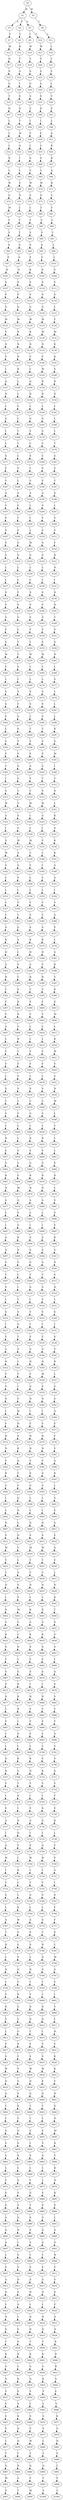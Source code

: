 strict digraph  {
	S0 -> S1 [ label = M ];
	S0 -> S2 [ label = W ];
	S1 -> S3 [ label = A ];
	S1 -> S4 [ label = P ];
	S1 -> S5 [ label = G ];
	S2 -> S6 [ label = T ];
	S3 -> S7 [ label = V ];
	S4 -> S8 [ label = L ];
	S5 -> S9 [ label = I ];
	S5 -> S10 [ label = V ];
	S6 -> S11 [ label = L ];
	S7 -> S12 [ label = W ];
	S8 -> S13 [ label = K ];
	S9 -> S14 [ label = W ];
	S10 -> S15 [ label = W ];
	S11 -> S16 [ label = L ];
	S12 -> S17 [ label = N ];
	S13 -> S18 [ label = T ];
	S14 -> S19 [ label = T ];
	S15 -> S20 [ label = T ];
	S16 -> S21 [ label = T ];
	S17 -> S22 [ label = S ];
	S18 -> S23 [ label = A ];
	S19 -> S24 [ label = S ];
	S20 -> S25 [ label = S ];
	S21 -> S26 [ label = V ];
	S22 -> S27 [ label = G ];
	S23 -> S28 [ label = I ];
	S24 -> S29 [ label = G ];
	S25 -> S30 [ label = V ];
	S26 -> S31 [ label = L ];
	S27 -> S32 [ label = T ];
	S28 -> S33 [ label = S ];
	S29 -> S34 [ label = A ];
	S30 -> S35 [ label = S ];
	S31 -> S36 [ label = F ];
	S32 -> S37 [ label = H ];
	S33 -> S38 [ label = Q ];
	S34 -> S39 [ label = T ];
	S35 -> S40 [ label = D ];
	S36 -> S41 [ label = F ];
	S37 -> S42 [ label = L ];
	S38 -> S43 [ label = T ];
	S39 -> S44 [ label = I ];
	S40 -> S45 [ label = I ];
	S41 -> S46 [ label = L ];
	S42 -> S47 [ label = L ];
	S43 -> S48 [ label = W ];
	S44 -> S49 [ label = F ];
	S45 -> S50 [ label = F ];
	S46 -> S51 [ label = S ];
	S47 -> S52 [ label = L ];
	S48 -> S53 [ label = A ];
	S49 -> S54 [ label = L ];
	S50 -> S55 [ label = L ];
	S51 -> S56 [ label = K ];
	S52 -> S57 [ label = R ];
	S53 -> S58 [ label = I ];
	S54 -> S59 [ label = S ];
	S55 -> S60 [ label = S ];
	S56 -> S61 [ label = R ];
	S57 -> S62 [ label = L ];
	S58 -> S63 [ label = I ];
	S59 -> S64 [ label = V ];
	S60 -> S65 [ label = L ];
	S61 -> S66 [ label = A ];
	S62 -> S67 [ label = W ];
	S63 -> S68 [ label = V ];
	S64 -> S69 [ label = W ];
	S65 -> S70 [ label = W ];
	S66 -> S71 [ label = R ];
	S67 -> S72 [ label = G ];
	S68 -> S73 [ label = D ];
	S69 -> S74 [ label = E ];
	S70 -> S75 [ label = E ];
	S71 -> S76 [ label = C ];
	S72 -> S77 [ label = M ];
	S73 -> S78 [ label = L ];
	S74 -> S79 [ label = L ];
	S75 -> S80 [ label = T ];
	S76 -> S81 [ label = Y ];
	S77 -> S82 [ label = Y ];
	S78 -> S83 [ label = Y ];
	S79 -> S84 [ label = Y ];
	S80 -> S85 [ label = Y ];
	S81 -> S86 [ label = G ];
	S82 -> S87 [ label = V ];
	S83 -> S88 [ label = T ];
	S84 -> S89 [ label = V ];
	S85 -> S90 [ label = V ];
	S86 -> S91 [ label = T ];
	S87 -> S92 [ label = S ];
	S88 -> S93 [ label = S ];
	S89 -> S94 [ label = S ];
	S90 -> S95 [ label = S ];
	S91 -> S96 [ label = L ];
	S92 -> S97 [ label = P ];
	S93 -> S98 [ label = S ];
	S94 -> S99 [ label = P ];
	S95 -> S100 [ label = P ];
	S96 -> S101 [ label = L ];
	S97 -> S102 [ label = R ];
	S98 -> S103 [ label = N ];
	S99 -> S104 [ label = K ];
	S100 -> S105 [ label = R ];
	S101 -> S106 [ label = V ];
	S102 -> S107 [ label = S ];
	S103 -> S108 [ label = R ];
	S104 -> S109 [ label = S ];
	S105 -> S110 [ label = S ];
	S106 -> S111 [ label = V ];
	S107 -> S112 [ label = P ];
	S108 -> S113 [ label = P ];
	S109 -> S114 [ label = P ];
	S110 -> S115 [ label = S ];
	S111 -> S116 [ label = S ];
	S112 -> S117 [ label = G ];
	S113 -> S118 [ label = D ];
	S114 -> S119 [ label = G ];
	S115 -> S120 [ label = G ];
	S116 -> S121 [ label = L ];
	S117 -> S122 [ label = W ];
	S118 -> S123 [ label = W ];
	S119 -> S124 [ label = W ];
	S120 -> S125 [ label = W ];
	S121 -> S126 [ label = F ];
	S122 -> S127 [ label = V ];
	S123 -> S128 [ label = R ];
	S124 -> S129 [ label = K ];
	S125 -> S130 [ label = M ];
	S126 -> S131 [ label = M ];
	S127 -> S132 [ label = D ];
	S128 -> S133 [ label = N ];
	S129 -> S134 [ label = D ];
	S130 -> S135 [ label = D ];
	S131 -> S136 [ label = K ];
	S132 -> S137 [ label = V ];
	S133 -> S138 [ label = N ];
	S134 -> S139 [ label = F ];
	S135 -> S140 [ label = F ];
	S136 -> S141 [ label = K ];
	S137 -> S142 [ label = L ];
	S138 -> S143 [ label = R ];
	S139 -> S144 [ label = L ];
	S140 -> S145 [ label = M ];
	S141 -> S146 [ label = S ];
	S142 -> S147 [ label = Q ];
	S143 -> S148 [ label = L ];
	S144 -> S149 [ label = Q ];
	S145 -> S150 [ label = R ];
	S146 -> S151 [ label = R ];
	S147 -> S152 [ label = H ];
	S148 -> S153 [ label = L ];
	S149 -> S154 [ label = H ];
	S150 -> S155 [ label = H ];
	S151 -> S156 [ label = N ];
	S152 -> S157 [ label = L ];
	S153 -> S158 [ label = F ];
	S154 -> S159 [ label = L ];
	S155 -> S160 [ label = L ];
	S156 -> S161 [ label = L ];
	S157 -> S162 [ label = G ];
	S158 -> S163 [ label = I ];
	S159 -> S164 [ label = G ];
	S160 -> S165 [ label = G ];
	S161 -> S166 [ label = L ];
	S162 -> S167 [ label = I ];
	S163 -> S168 [ label = T ];
	S164 -> S169 [ label = V ];
	S165 -> S170 [ label = A ];
	S166 -> S171 [ label = L ];
	S167 -> S172 [ label = C ];
	S168 -> S173 [ label = C ];
	S169 -> S174 [ label = C ];
	S170 -> S175 [ label = C ];
	S171 -> S176 [ label = T ];
	S172 -> S177 [ label = S ];
	S173 -> S178 [ label = L ];
	S174 -> S179 [ label = S ];
	S175 -> S180 [ label = C ];
	S176 -> S181 [ label = A ];
	S177 -> S182 [ label = F ];
	S178 -> S183 [ label = V ];
	S179 -> S184 [ label = I ];
	S180 -> S185 [ label = S ];
	S181 -> S186 [ label = G ];
	S182 -> S187 [ label = V ];
	S183 -> S188 [ label = L ];
	S184 -> S189 [ label = V ];
	S185 -> S190 [ label = V ];
	S186 -> S191 [ label = T ];
	S187 -> S192 [ label = A ];
	S188 -> S193 [ label = G ];
	S189 -> S194 [ label = A ];
	S190 -> S195 [ label = A ];
	S191 -> S196 [ label = S ];
	S192 -> S197 [ label = F ];
	S193 -> S198 [ label = F ];
	S194 -> S199 [ label = L ];
	S195 -> S200 [ label = S ];
	S196 -> S201 [ label = L ];
	S197 -> S202 [ label = S ];
	S198 -> S203 [ label = T ];
	S199 -> S204 [ label = I ];
	S200 -> S205 [ label = V ];
	S201 -> S206 [ label = V ];
	S202 -> S207 [ label = S ];
	S203 -> S208 [ label = F ];
	S204 -> S209 [ label = L ];
	S205 -> S210 [ label = S ];
	S206 -> S211 [ label = V ];
	S207 -> S212 [ label = V ];
	S208 -> S213 [ label = G ];
	S209 -> S214 [ label = M ];
	S210 -> S215 [ label = A ];
	S211 -> S216 [ label = F ];
	S212 -> S217 [ label = G ];
	S213 -> S218 [ label = S ];
	S214 -> S219 [ label = G ];
	S215 -> S220 [ label = G ];
	S216 -> S221 [ label = R ];
	S217 -> S222 [ label = L ];
	S218 -> S223 [ label = L ];
	S219 -> S224 [ label = L ];
	S220 -> S225 [ label = L ];
	S221 -> S226 [ label = N ];
	S222 -> S227 [ label = L ];
	S223 -> S228 [ label = L ];
	S224 -> S229 [ label = L ];
	S225 -> S230 [ label = L ];
	S226 -> S231 [ label = I ];
	S227 -> S232 [ label = S ];
	S228 -> S233 [ label = F ];
	S229 -> S234 [ label = S ];
	S230 -> S235 [ label = S ];
	S231 -> S236 [ label = H ];
	S232 -> S237 [ label = V ];
	S233 -> S238 [ label = V ];
	S234 -> S239 [ label = V ];
	S235 -> S240 [ label = V ];
	S236 -> S241 [ label = N ];
	S237 -> S242 [ label = A ];
	S238 -> S243 [ label = G ];
	S239 -> S244 [ label = A ];
	S240 -> S245 [ label = A ];
	S241 -> S246 [ label = T ];
	S242 -> S247 [ label = F ];
	S243 -> S248 [ label = L ];
	S244 -> S249 [ label = F ];
	S245 -> S250 [ label = F ];
	S246 -> S251 [ label = S ];
	S247 -> S252 [ label = S ];
	S248 -> S253 [ label = Y ];
	S249 -> S254 [ label = L ];
	S250 -> S255 [ label = S ];
	S251 -> S256 [ label = A ];
	S252 -> S257 [ label = W ];
	S253 -> S258 [ label = Y ];
	S254 -> S259 [ label = W ];
	S255 -> S260 [ label = W ];
	S256 -> S261 [ label = N ];
	S257 -> S262 [ label = F ];
	S258 -> S263 [ label = S ];
	S259 -> S264 [ label = I ];
	S260 -> S265 [ label = L ];
	S261 -> S266 [ label = L ];
	S262 -> S267 [ label = L ];
	S263 -> S268 [ label = L ];
	S264 -> S269 [ label = L ];
	S265 -> S270 [ label = L ];
	S266 -> S271 [ label = S ];
	S267 -> S272 [ label = S ];
	S268 -> S273 [ label = A ];
	S269 -> S274 [ label = S ];
	S270 -> S275 [ label = S ];
	S271 -> S276 [ label = L ];
	S272 -> S277 [ label = S ];
	S273 -> S278 [ label = Y ];
	S274 -> S279 [ label = S ];
	S275 -> S280 [ label = P ];
	S276 -> S281 [ label = L ];
	S277 -> S282 [ label = F ];
	S278 -> S283 [ label = G ];
	S279 -> S284 [ label = I ];
	S280 -> S285 [ label = F ];
	S281 -> S286 [ label = L ];
	S282 -> S287 [ label = L ];
	S283 -> S288 [ label = S ];
	S284 -> S289 [ label = T ];
	S285 -> S290 [ label = T ];
	S286 -> S291 [ label = K ];
	S287 -> S292 [ label = V ];
	S288 -> S293 [ label = V ];
	S289 -> S294 [ label = V ];
	S290 -> S295 [ label = V ];
	S291 -> S296 [ label = S ];
	S292 -> S297 [ label = F ];
	S293 -> S298 [ label = V ];
	S294 -> S299 [ label = F ];
	S295 -> S300 [ label = F ];
	S296 -> S301 [ label = M ];
	S297 -> S302 [ label = T ];
	S298 -> S303 [ label = S ];
	S299 -> S304 [ label = A ];
	S300 -> S305 [ label = A ];
	S301 -> S306 [ label = I ];
	S302 -> S307 [ label = I ];
	S303 -> S308 [ label = G ];
	S304 -> S309 [ label = T ];
	S305 -> S310 [ label = T ];
	S306 -> S311 [ label = C ];
	S307 -> S312 [ label = S ];
	S308 -> S313 [ label = T ];
	S309 -> S314 [ label = C ];
	S310 -> S315 [ label = S ];
	S311 -> S316 [ label = N ];
	S312 -> S317 [ label = W ];
	S313 -> S318 [ label = V ];
	S314 -> S319 [ label = W ];
	S315 -> S320 [ label = W ];
	S316 -> S321 [ label = L ];
	S317 -> S322 [ label = A ];
	S318 -> S323 [ label = S ];
	S319 -> S324 [ label = I ];
	S320 -> S325 [ label = A ];
	S321 -> S326 [ label = K ];
	S322 -> S327 [ label = I ];
	S323 -> S328 [ label = G ];
	S324 -> S329 [ label = L ];
	S325 -> S330 [ label = I ];
	S326 -> S331 [ label = A ];
	S327 -> S332 [ label = A ];
	S328 -> S333 [ label = M ];
	S329 -> S334 [ label = M ];
	S330 -> S335 [ label = V ];
	S331 -> S336 [ label = K ];
	S332 -> S337 [ label = W ];
	S333 -> S338 [ label = A ];
	S334 -> S339 [ label = C ];
	S335 -> S340 [ label = C ];
	S336 -> S341 [ label = K ];
	S337 -> S342 [ label = V ];
	S338 -> S343 [ label = A ];
	S339 -> S344 [ label = V ];
	S340 -> S345 [ label = I ];
	S341 -> S346 [ label = A ];
	S342 -> S347 [ label = L ];
	S343 -> S348 [ label = V ];
	S344 -> S349 [ label = L ];
	S345 -> S350 [ label = L ];
	S346 -> S351 [ label = A ];
	S347 -> S352 [ label = L ];
	S348 -> S353 [ label = I ];
	S349 -> S354 [ label = L ];
	S350 -> S355 [ label = L ];
	S351 -> S356 [ label = I ];
	S352 -> S357 [ label = C ];
	S353 -> S358 [ label = V ];
	S354 -> S359 [ label = V ];
	S355 -> S360 [ label = C ];
	S356 -> S361 [ label = V ];
	S357 -> S362 [ label = C ];
	S358 -> S363 [ label = T ];
	S359 -> S364 [ label = S ];
	S360 -> S365 [ label = C ];
	S361 -> S366 [ label = A ];
	S362 -> S367 [ label = S ];
	S363 -> S368 [ label = G ];
	S364 -> S369 [ label = S ];
	S365 -> S370 [ label = S ];
	S366 -> S371 [ label = P ];
	S367 -> S372 [ label = K ];
	S368 -> S373 [ label = A ];
	S369 -> S374 [ label = K ];
	S370 -> S375 [ label = K ];
	S371 -> S376 [ label = L ];
	S372 -> S377 [ label = H ];
	S373 -> S378 [ label = L ];
	S374 -> S379 [ label = H ];
	S375 -> S380 [ label = H ];
	S376 -> S381 [ label = A ];
	S377 -> S382 [ label = G ];
	S378 -> S383 [ label = F ];
	S379 -> S384 [ label = A ];
	S380 -> S385 [ label = V ];
	S381 -> S386 [ label = K ];
	S382 -> S387 [ label = R ];
	S383 -> S388 [ label = C ];
	S384 -> S389 [ label = R ];
	S385 -> S390 [ label = R ];
	S386 -> S391 [ label = Y ];
	S387 -> S392 [ label = C ];
	S388 -> S393 [ label = S ];
	S389 -> S394 [ label = C ];
	S390 -> S395 [ label = C ];
	S391 -> S396 [ label = K ];
	S392 -> S397 [ label = F ];
	S393 -> S398 [ label = K ];
	S394 -> S399 [ label = F ];
	S395 -> S400 [ label = F ];
	S396 -> S401 [ label = E ];
	S397 -> S402 [ label = V ];
	S398 -> S403 [ label = R ];
	S399 -> S404 [ label = V ];
	S400 -> S405 [ label = V ];
	S401 -> S406 [ label = M ];
	S402 -> S407 [ label = A ];
	S403 -> S408 [ label = V ];
	S404 -> S409 [ label = L ];
	S405 -> S410 [ label = L ];
	S406 -> S411 [ label = L ];
	S407 -> S412 [ label = L ];
	S408 -> S413 [ label = R ];
	S409 -> S414 [ label = L ];
	S410 -> S415 [ label = L ];
	S411 -> S416 [ label = K ];
	S412 -> S417 [ label = F ];
	S413 -> S418 [ label = C ];
	S414 -> S419 [ label = V ];
	S415 -> S420 [ label = F ];
	S416 -> S421 [ label = W ];
	S417 -> S422 [ label = F ];
	S418 -> S423 [ label = F ];
	S419 -> S424 [ label = F ];
	S420 -> S425 [ label = F ];
	S421 -> S426 [ label = V ];
	S422 -> S427 [ label = L ];
	S423 -> S428 [ label = S ];
	S424 -> S429 [ label = L ];
	S425 -> S430 [ label = L ];
	S426 -> S431 [ label = G ];
	S427 -> S432 [ label = S ];
	S428 -> S433 [ label = V ];
	S429 -> S434 [ label = S ];
	S430 -> S435 [ label = S ];
	S431 -> S436 [ label = N ];
	S432 -> S437 [ label = C ];
	S433 -> S438 [ label = L ];
	S434 -> S439 [ label = C ];
	S435 -> S440 [ label = C ];
	S436 -> S441 [ label = M ];
	S437 -> S442 [ label = G ];
	S438 -> S443 [ label = F ];
	S439 -> S444 [ label = G ];
	S440 -> S445 [ label = G ];
	S441 -> S446 [ label = L ];
	S442 -> S447 [ label = L ];
	S443 -> S448 [ label = L ];
	S444 -> S449 [ label = L ];
	S445 -> S450 [ label = L ];
	S446 -> S451 [ label = T ];
	S447 -> S452 [ label = R ];
	S448 -> S453 [ label = L ];
	S449 -> S454 [ label = R ];
	S450 -> S455 [ label = R ];
	S451 -> S456 [ label = L ];
	S452 -> S457 [ label = E ];
	S453 -> S458 [ label = S ];
	S454 -> S459 [ label = E ];
	S455 -> S460 [ label = E ];
	S456 -> S461 [ label = L ];
	S457 -> S462 [ label = G ];
	S458 -> S463 [ label = C ];
	S459 -> S464 [ label = G ];
	S460 -> S465 [ label = G ];
	S461 -> S466 [ label = P ];
	S462 -> S467 [ label = R ];
	S463 -> S468 [ label = G ];
	S464 -> S469 [ label = R ];
	S465 -> S470 [ label = R ];
	S466 -> S471 [ label = D ];
	S467 -> S472 [ label = N ];
	S468 -> S473 [ label = M ];
	S469 -> S474 [ label = N ];
	S470 -> S475 [ label = N ];
	S471 -> S476 [ label = L ];
	S472 -> S477 [ label = A ];
	S473 -> S478 [ label = Q ];
	S474 -> S479 [ label = A ];
	S475 -> S480 [ label = A ];
	S476 -> S481 [ label = V ];
	S477 -> S482 [ label = L ];
	S478 -> S483 [ label = E ];
	S479 -> S484 [ label = L ];
	S480 -> S485 [ label = L ];
	S481 -> S486 [ label = V ];
	S482 -> S487 [ label = I ];
	S483 -> S488 [ label = G ];
	S484 -> S489 [ label = I ];
	S485 -> S490 [ label = I ];
	S486 -> S491 [ label = V ];
	S487 -> S492 [ label = A ];
	S488 -> S493 [ label = R ];
	S489 -> S494 [ label = A ];
	S490 -> S495 [ label = A ];
	S491 -> S496 [ label = K ];
	S492 -> S497 [ label = A ];
	S493 -> S498 [ label = N ];
	S494 -> S499 [ label = A ];
	S495 -> S500 [ label = A ];
	S496 -> S501 [ label = V ];
	S497 -> S502 [ label = G ];
	S498 -> S503 [ label = F ];
	S499 -> S504 [ label = G ];
	S500 -> S505 [ label = G ];
	S501 -> S506 [ label = D ];
	S502 -> S507 [ label = T ];
	S503 -> S508 [ label = L ];
	S504 -> S509 [ label = T ];
	S505 -> S510 [ label = T ];
	S506 -> S511 [ label = S ];
	S507 -> S512 [ label = G ];
	S508 -> S513 [ label = I ];
	S509 -> S514 [ label = G ];
	S510 -> S515 [ label = G ];
	S511 -> S516 [ label = H ];
	S512 -> S517 [ label = I ];
	S513 -> S518 [ label = T ];
	S514 -> S519 [ label = I ];
	S515 -> S520 [ label = V ];
	S516 -> S521 [ label = L ];
	S517 -> S522 [ label = V ];
	S518 -> S523 [ label = A ];
	S519 -> S524 [ label = V ];
	S520 -> S525 [ label = V ];
	S521 -> S526 [ label = S ];
	S522 -> S527 [ label = I ];
	S523 -> S528 [ label = G ];
	S524 -> S529 [ label = I ];
	S525 -> S530 [ label = I ];
	S526 -> S531 [ label = I ];
	S527 -> S532 [ label = F ];
	S528 -> S533 [ label = T ];
	S529 -> S534 [ label = F ];
	S530 -> S535 [ label = F ];
	S531 -> S536 [ label = S ];
	S532 -> S537 [ label = G ];
	S533 -> S538 [ label = G ];
	S534 -> S539 [ label = G ];
	S535 -> S540 [ label = G ];
	S536 -> S541 [ label = T ];
	S537 -> S542 [ label = H ];
	S538 -> S543 [ label = L ];
	S539 -> S544 [ label = H ];
	S540 -> S545 [ label = H ];
	S541 -> S546 [ label = R ];
	S542 -> S547 [ label = V ];
	S543 -> S548 [ label = V ];
	S544 -> S549 [ label = V ];
	S545 -> S550 [ label = M ];
	S546 -> S551 [ label = L ];
	S547 -> S552 [ label = G ];
	S548 -> S553 [ label = I ];
	S549 -> S554 [ label = Q ];
	S550 -> S555 [ label = E ];
	S551 -> S556 [ label = E ];
	S552 -> S557 [ label = N ];
	S553 -> S558 [ label = Y ];
	S554 -> S559 [ label = N ];
	S555 -> S560 [ label = N ];
	S556 -> S561 [ label = S ];
	S557 -> S562 [ label = I ];
	S558 -> S563 [ label = W ];
	S559 -> S564 [ label = I ];
	S560 -> S565 [ label = I ];
	S561 -> S566 [ label = Q ];
	S562 -> S567 [ label = F ];
	S563 -> S568 [ label = N ];
	S564 -> S569 [ label = F ];
	S565 -> S570 [ label = F ];
	S566 -> S571 [ label = E ];
	S567 -> S572 [ label = H ];
	S568 -> S573 [ label = V ];
	S569 -> S574 [ label = H ];
	S570 -> S575 [ label = H ];
	S571 -> S576 [ label = F ];
	S572 -> S577 [ label = N ];
	S573 -> S578 [ label = K ];
	S574 -> S579 [ label = N ];
	S575 -> S580 [ label = N ];
	S576 -> S581 [ label = E ];
	S577 -> S582 [ label = F ];
	S578 -> S583 [ label = N ];
	S579 -> S584 [ label = F ];
	S580 -> S585 [ label = F ];
	S581 -> S586 [ label = A ];
	S582 -> S587 [ label = R ];
	S583 -> S588 [ label = T ];
	S584 -> S589 [ label = K ];
	S585 -> S590 [ label = Q ];
	S586 -> S591 [ label = K ];
	S587 -> S592 [ label = G ];
	S588 -> S593 [ label = F ];
	S589 -> S594 [ label = G ];
	S590 -> S595 [ label = G ];
	S591 -> S596 [ label = L ];
	S592 -> S597 [ label = L ];
	S593 -> S598 [ label = Q ];
	S594 -> S599 [ label = L ];
	S595 -> S600 [ label = L ];
	S596 -> S601 [ label = S ];
	S597 -> S602 [ label = L ];
	S598 -> S603 [ label = N ];
	S599 -> S604 [ label = L ];
	S600 -> S605 [ label = L ];
	S601 -> S606 [ label = E ];
	S602 -> S607 [ label = D ];
	S603 -> S608 [ label = L ];
	S604 -> S609 [ label = D ];
	S605 -> S610 [ label = D ];
	S606 -> S611 [ label = A ];
	S607 -> S612 [ label = S ];
	S608 -> S613 [ label = Q ];
	S609 -> S614 [ label = S ];
	S610 -> S615 [ label = S ];
	S611 -> S616 [ label = E ];
	S612 -> S617 [ label = M ];
	S613 -> S618 [ label = G ];
	S614 -> S619 [ label = M ];
	S615 -> S620 [ label = M ];
	S616 -> S621 [ label = Q ];
	S617 -> S622 [ label = T ];
	S618 -> S623 [ label = L ];
	S619 -> S624 [ label = T ];
	S620 -> S625 [ label = T ];
	S621 -> S626 [ label = E ];
	S622 -> S627 [ label = C ];
	S623 -> S628 [ label = A ];
	S624 -> S629 [ label = C ];
	S625 -> S630 [ label = C ];
	S626 -> S631 [ label = L ];
	S627 -> S632 [ label = N ];
	S628 -> S633 [ label = S ];
	S629 -> S634 [ label = N ];
	S630 -> S635 [ label = N ];
	S631 -> S636 [ label = N ];
	S632 -> S637 [ label = I ];
	S633 -> S638 [ label = S ];
	S634 -> S639 [ label = L ];
	S635 -> S640 [ label = L ];
	S636 -> S641 [ label = K ];
	S637 -> S642 [ label = R ];
	S638 -> S643 [ label = M ];
	S639 -> S644 [ label = R ];
	S640 -> S645 [ label = R ];
	S641 -> S646 [ label = T ];
	S642 -> S647 [ label = A ];
	S643 -> S648 [ label = V ];
	S644 -> S649 [ label = A ];
	S645 -> S650 [ label = A ];
	S646 -> S651 [ label = V ];
	S647 -> S652 [ label = K ];
	S648 -> S653 [ label = C ];
	S649 -> S654 [ label = K ];
	S650 -> S655 [ label = K ];
	S651 -> S656 [ label = V ];
	S652 -> S657 [ label = S ];
	S653 -> S658 [ label = N ];
	S654 -> S659 [ label = S ];
	S655 -> S660 [ label = S ];
	S656 -> S661 [ label = S ];
	S657 -> S662 [ label = F ];
	S658 -> S663 [ label = L ];
	S659 -> S664 [ label = F ];
	S660 -> S665 [ label = F ];
	S661 -> S666 [ label = L ];
	S662 -> S667 [ label = S ];
	S663 -> S668 [ label = E ];
	S664 -> S669 [ label = S ];
	S665 -> S670 [ label = S ];
	S666 -> S671 [ label = Q ];
	S667 -> S672 [ label = V ];
	S668 -> S673 [ label = K ];
	S669 -> S674 [ label = I ];
	S670 -> S675 [ label = I ];
	S671 -> S676 [ label = S ];
	S672 -> S677 [ label = H ];
	S673 -> S678 [ label = R ];
	S674 -> S679 [ label = H ];
	S675 -> S680 [ label = H ];
	S676 -> S681 [ label = V ];
	S677 -> S682 [ label = L ];
	S678 -> S683 [ label = R ];
	S679 -> S684 [ label = F ];
	S680 -> S685 [ label = F ];
	S681 -> S686 [ label = T ];
	S682 -> S687 [ label = P ];
	S683 -> S688 [ label = I ];
	S684 -> S689 [ label = P ];
	S685 -> S690 [ label = P ];
	S686 -> S691 [ label = Y ];
	S687 -> S692 [ label = L ];
	S688 -> S693 [ label = S ];
	S689 -> S694 [ label = F ];
	S690 -> S695 [ label = L ];
	S691 -> S696 [ label = A ];
	S692 -> S697 [ label = L ];
	S693 -> S698 [ label = I ];
	S694 -> S699 [ label = L ];
	S695 -> S700 [ label = L ];
	S696 -> S701 [ label = V ];
	S697 -> S702 [ label = Q ];
	S698 -> S703 [ label = K ];
	S699 -> S704 [ label = K ];
	S700 -> S705 [ label = E ];
	S701 -> S706 [ label = S ];
	S702 -> S707 [ label = R ];
	S703 -> S708 [ label = V ];
	S704 -> S709 [ label = N ];
	S705 -> S710 [ label = K ];
	S706 -> S711 [ label = S ];
	S707 -> S712 [ label = Y ];
	S708 -> S713 [ label = T ];
	S709 -> S714 [ label = Y ];
	S710 -> S715 [ label = Y ];
	S711 -> S716 [ label = V ];
	S712 -> S717 [ label = I ];
	S713 -> S718 [ label = P ];
	S714 -> S719 [ label = I ];
	S715 -> S720 [ label = I ];
	S716 -> S721 [ label = T ];
	S717 -> S722 [ label = E ];
	S718 -> S723 [ label = I ];
	S719 -> S724 [ label = E ];
	S720 -> S725 [ label = K ];
	S721 -> S726 [ label = E ];
	S722 -> S727 [ label = A ];
	S723 -> S728 [ label = D ];
	S724 -> S729 [ label = A ];
	S725 -> S730 [ label = A ];
	S726 -> S731 [ label = K ];
	S727 -> S732 [ label = I ];
	S728 -> S733 [ label = N ];
	S729 -> S734 [ label = I ];
	S730 -> S735 [ label = L ];
	S731 -> S736 [ label = L ];
	S732 -> S737 [ label = Q ];
	S733 -> S738 [ label = Y ];
	S734 -> S739 [ label = E ];
	S735 -> S740 [ label = Q ];
	S736 -> S741 [ label = F ];
	S737 -> S742 [ label = W ];
	S738 -> S743 [ label = I ];
	S739 -> S744 [ label = W ];
	S740 -> S745 [ label = W ];
	S741 -> S746 [ label = P ];
	S742 -> S747 [ label = I ];
	S743 -> S748 [ label = K ];
	S744 -> S749 [ label = I ];
	S745 -> S750 [ label = I ];
	S746 -> S751 [ label = A ];
	S747 -> S752 [ label = Y ];
	S748 -> S753 [ label = L ];
	S749 -> S754 [ label = Y ];
	S750 -> S755 [ label = Y ];
	S751 -> S756 [ label = I ];
	S752 -> S757 [ label = G ];
	S753 -> S758 [ label = L ];
	S754 -> S759 [ label = G ];
	S755 -> S760 [ label = G ];
	S756 -> S761 [ label = S ];
	S757 -> S762 [ label = L ];
	S758 -> S763 [ label = K ];
	S759 -> S764 [ label = L ];
	S760 -> S765 [ label = L ];
	S761 -> S766 [ label = F ];
	S762 -> S767 [ label = A ];
	S763 -> S768 [ label = W ];
	S764 -> S769 [ label = A ];
	S765 -> S770 [ label = A ];
	S766 -> S771 [ label = F ];
	S767 -> S772 [ label = T ];
	S768 -> S773 [ label = V ];
	S769 -> S774 [ label = P ];
	S770 -> S775 [ label = T ];
	S771 -> S776 [ label = V ];
	S772 -> S777 [ label = H ];
	S773 -> S778 [ label = G ];
	S774 -> S779 [ label = S ];
	S775 -> S780 [ label = H ];
	S776 -> S781 [ label = L ];
	S777 -> S782 [ label = L ];
	S778 -> S783 [ label = E ];
	S779 -> S784 [ label = L ];
	S780 -> S785 [ label = Q ];
	S781 -> S786 [ label = M ];
	S782 -> S787 [ label = D ];
	S783 -> S788 [ label = Q ];
	S784 -> S789 [ label = N ];
	S785 -> S790 [ label = S ];
	S786 -> S791 [ label = A ];
	S787 -> S792 [ label = L ];
	S788 -> S793 [ label = V ];
	S789 -> S794 [ label = L ];
	S790 -> S795 [ label = L ];
	S791 -> S796 [ label = F ];
	S792 -> S797 [ label = F ];
	S793 -> S798 [ label = K ];
	S794 -> S799 [ label = F ];
	S795 -> S800 [ label = L ];
	S796 -> S801 [ label = I ];
	S797 -> S802 [ label = D ];
	S798 -> S803 [ label = G ];
	S799 -> S804 [ label = D ];
	S800 -> S805 [ label = D ];
	S801 -> S806 [ label = V ];
	S802 -> S807 [ label = G ];
	S803 -> S808 [ label = L ];
	S804 -> S809 [ label = D ];
	S805 -> S810 [ label = D ];
	S806 -> S811 [ label = L ];
	S807 -> S812 [ label = L ];
	S808 -> S813 [ label = G ];
	S809 -> S814 [ label = L ];
	S810 -> S815 [ label = L ];
	S811 -> S816 [ label = H ];
	S812 -> S817 [ label = V ];
	S813 -> S818 [ label = D ];
	S814 -> S819 [ label = F ];
	S815 -> S820 [ label = V ];
	S816 -> S821 [ label = V ];
	S817 -> S822 [ label = S ];
	S818 -> S823 [ label = F ];
	S819 -> S824 [ label = S ];
	S820 -> S825 [ label = S ];
	S821 -> S826 [ label = K ];
	S822 -> S827 [ label = W ];
	S823 -> S828 [ label = V ];
	S824 -> S829 [ label = W ];
	S825 -> S830 [ label = W ];
	S826 -> S831 [ label = K ];
	S827 -> S832 [ label = N ];
	S828 -> S833 [ label = V ];
	S829 -> S834 [ label = N ];
	S830 -> S835 [ label = K ];
	S831 -> S836 [ label = F ];
	S832 -> S837 [ label = Q ];
	S833 -> S838 [ label = V ];
	S834 -> S839 [ label = Q ];
	S835 -> S840 [ label = Q ];
	S836 -> S841 [ label = H ];
	S837 -> S842 [ label = T ];
	S838 -> S843 [ label = K ];
	S839 -> S844 [ label = T ];
	S840 -> S845 [ label = T ];
	S841 -> S846 [ label = N ];
	S842 -> S847 [ label = L ];
	S843 -> S848 [ label = F ];
	S844 -> S849 [ label = L ];
	S845 -> S850 [ label = L ];
	S846 -> S851 [ label = D ];
	S847 -> S852 [ label = A ];
	S848 -> S853 [ label = D ];
	S849 -> S854 [ label = E ];
	S850 -> S855 [ label = E ];
	S851 -> S856 [ label = M ];
	S852 -> S857 [ label = V ];
	S853 -> S858 [ label = S ];
	S854 -> S859 [ label = I ];
	S855 -> S860 [ label = V ];
	S856 -> S861 [ label = K ];
	S857 -> S862 [ label = S ];
	S858 -> S863 [ label = K ];
	S859 -> S864 [ label = S ];
	S860 -> S865 [ label = S ];
	S861 -> S866 [ label = Y ];
	S862 -> S867 [ label = L ];
	S863 -> S868 [ label = L ];
	S864 -> S869 [ label = L ];
	S865 -> S870 [ label = L ];
	S866 -> S871 [ label = K ];
	S867 -> S872 [ label = F ];
	S868 -> S873 [ label = E ];
	S869 -> S874 [ label = Y ];
	S870 -> S875 [ label = L ];
	S871 -> S876 [ label = N ];
	S872 -> S877 [ label = S ];
	S873 -> S878 [ label = V ];
	S874 -> S879 [ label = G ];
	S875 -> S880 [ label = S ];
	S876 -> S881 [ label = K ];
	S877 -> S882 [ label = P ];
	S878 -> S883 [ label = S ];
	S879 -> S884 [ label = T ];
	S880 -> S885 [ label = P ];
	S881 -> S886 [ label = F ];
	S882 -> S887 [ label = S ];
	S883 -> S888 [ label = Q ];
	S884 -> S889 [ label = S ];
	S885 -> S890 [ label = S ];
	S886 -> S891 [ label = I ];
	S887 -> S892 [ label = Q ];
	S888 -> S893 [ label = R ];
	S889 -> S894 [ label = S ];
	S890 -> S895 [ label = Q ];
	S891 -> S896 [ label = G ];
	S892 -> S897 [ label = A ];
	S893 -> S898 [ label = I ];
	S894 -> S899 [ label = A ];
	S895 -> S900 [ label = A ];
	S896 -> S901 [ label = G ];
	S897 -> S902 [ label = L ];
	S898 -> S903 [ label = S ];
	S899 -> S904 [ label = L ];
	S900 -> S905 [ label = L ];
	S901 -> S906 [ label = R ];
	S902 -> S907 [ label = E ];
	S903 -> S908 [ label = S ];
	S904 -> S909 [ label = E ];
	S905 -> S910 [ label = E ];
	S906 -> S911 [ label = F ];
	S907 -> S912 [ label = A ];
	S908 -> S913 [ label = D ];
	S909 -> S914 [ label = A ];
	S910 -> S915 [ label = A ];
	S911 -> S916 [ label = E ];
	S912 -> S917 [ label = Q ];
	S913 -> S918 [ label = E ];
	S914 -> S919 [ label = H ];
	S915 -> S920 [ label = Q ];
	S916 -> S921 [ label = E ];
	S917 -> S922 [ label = L ];
	S918 -> S923 [ label = A ];
	S919 -> S924 [ label = L ];
	S920 -> S925 [ label = L ];
	S921 -> S926 [ label = F ];
	S922 -> S927 [ label = N ];
	S923 -> S928 [ label = L ];
	S924 -> S929 [ label = N ];
	S925 -> S930 [ label = N ];
	S926 -> S931 [ label = E ];
	S927 -> S932 [ label = D ];
	S928 -> S933 [ label = E ];
	S929 -> S934 [ label = D ];
	S930 -> S935 [ label = D ];
	S931 -> S936 [ label = E ];
	S932 -> S937 [ label = T ];
	S933 -> S938 [ label = E ];
	S934 -> S939 [ label = T ];
	S935 -> S940 [ label = T ];
	S936 -> S941 [ label = K ];
	S937 -> S942 [ label = K ];
	S938 -> S943 [ label = K ];
	S939 -> S944 [ label = K ];
	S940 -> S945 [ label = K ];
	S941 -> S946 [ label = R ];
	S942 -> S947 [ label = G ];
	S943 -> S948 [ label = L ];
	S944 -> S949 [ label = G ];
	S945 -> S950 [ label = G ];
	S946 -> S951 [ label = R ];
	S947 -> S952 [ label = Q ];
	S948 -> S953 [ label = R ];
	S949 -> S954 [ label = Q ];
	S950 -> S955 [ label = K ];
	S951 -> S956 [ label = A ];
	S952 -> S957 [ label = V ];
	S953 -> S958 [ label = E ];
	S954 -> S959 [ label = V ];
	S955 -> S960 [ label = V ];
	S956 -> S961 [ label = E ];
	S957 -> S962 [ label = V ];
	S958 -> S963 [ label = A ];
	S959 -> S964 [ label = L ];
	S960 -> S965 [ label = L ];
	S961 -> S966 [ label = G ];
	S962 -> S967 [ label = G ];
	S963 -> S968 [ label = K ];
	S964 -> S969 [ label = S ];
	S965 -> S970 [ label = G ];
	S966 -> S971 [ label = K ];
	S967 -> S972 [ label = V ];
	S968 -> S973 [ label = Q ];
	S969 -> S974 [ label = V ];
	S970 -> S975 [ label = V ];
	S971 -> S976 [ label = A ];
	S972 -> S977 [ label = L ];
	S973 -> S978 [ label = Q ];
	S974 -> S979 [ label = W ];
	S975 -> S980 [ label = L ];
	S976 -> S981 [ label = H ];
	S977 -> S982 [ label = Y ];
	S978 -> S983 [ label = L ];
	S979 -> S984 [ label = Y ];
	S980 -> S985 [ label = Y ];
	S981 -> S986 [ label = V ];
	S982 -> S987 [ label = Q ];
	S983 -> S988 [ label = N ];
	S984 -> S989 [ label = Q ];
	S985 -> S990 [ label = Q ];
	S986 -> S991 [ label = L ];
	S987 -> S992 [ label = M ];
	S988 -> S993 [ label = A ];
	S989 -> S994 [ label = V ];
	S990 -> S995 [ label = T ];
	S991 -> S996 [ label = P ];
	S992 -> S997 [ label = V ];
	S993 -> S998 [ label = T ];
	S994 -> S999 [ label = M ];
	S995 -> S1000 [ label = V ];
	S996 -> S1001 [ label = L ];
}
